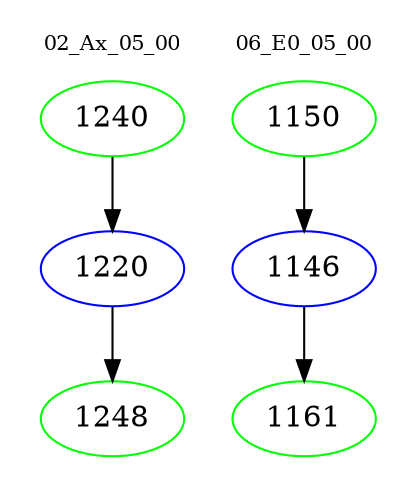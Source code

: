 digraph{
subgraph cluster_0 {
color = white
label = "02_Ax_05_00";
fontsize=10;
T0_1240 [label="1240", color="green"]
T0_1240 -> T0_1220 [color="black"]
T0_1220 [label="1220", color="blue"]
T0_1220 -> T0_1248 [color="black"]
T0_1248 [label="1248", color="green"]
}
subgraph cluster_1 {
color = white
label = "06_E0_05_00";
fontsize=10;
T1_1150 [label="1150", color="green"]
T1_1150 -> T1_1146 [color="black"]
T1_1146 [label="1146", color="blue"]
T1_1146 -> T1_1161 [color="black"]
T1_1161 [label="1161", color="green"]
}
}
